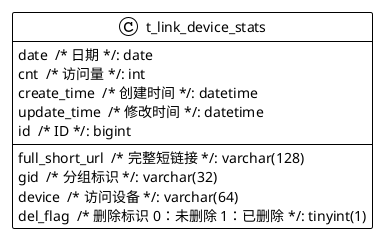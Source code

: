 @startuml

!theme plain
top to bottom direction
skinparam linetype ortho

class t_link_device_stats {
   full_short_url  /* 完整短链接 */: varchar(128)
   gid  /* 分组标识 */: varchar(32)
   date  /* 日期 */: date
   cnt  /* 访问量 */: int
   device  /* 访问设备 */: varchar(64)
   create_time  /* 创建时间 */: datetime
   update_time  /* 修改时间 */: datetime
   del_flag  /* 删除标识 0：未删除 1：已删除 */: tinyint(1)
   id  /* ID */: bigint
}

@enduml
